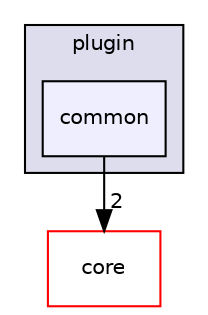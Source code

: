 digraph "platform/plugins/openDeck/plugin/common" {
  compound=true
  node [ fontsize="10", fontname="Helvetica"];
  edge [ labelfontsize="10", labelfontname="Helvetica"];
  subgraph clusterdir_4a81ef2993af591efcf718b6d8e6b83e {
    graph [ bgcolor="#ddddee", pencolor="black", label="plugin" fontname="Helvetica", fontsize="10", URL="dir_4a81ef2993af591efcf718b6d8e6b83e.html"]
  dir_29ba5d9c75a4ad258b2ca16b7c1d3b0e [shape=box, label="common", style="filled", fillcolor="#eeeeff", pencolor="black", URL="dir_29ba5d9c75a4ad258b2ca16b7c1d3b0e.html"];
  }
  dir_3066efc1f4040d52e90bf8a29ab3f16b [shape=box label="core" fillcolor="white" style="filled" color="red" URL="dir_3066efc1f4040d52e90bf8a29ab3f16b.html"];
  dir_29ba5d9c75a4ad258b2ca16b7c1d3b0e->dir_3066efc1f4040d52e90bf8a29ab3f16b [headlabel="2", labeldistance=1.5 headhref="dir_000091_000065.html"];
}
